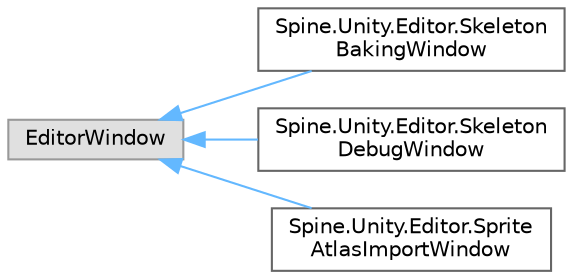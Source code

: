 digraph "类继承关系图"
{
 // LATEX_PDF_SIZE
  bgcolor="transparent";
  edge [fontname=Helvetica,fontsize=10,labelfontname=Helvetica,labelfontsize=10];
  node [fontname=Helvetica,fontsize=10,shape=box,height=0.2,width=0.4];
  rankdir="LR";
  Node0 [id="Node000000",label="EditorWindow",height=0.2,width=0.4,color="grey60", fillcolor="#E0E0E0", style="filled",tooltip=" "];
  Node0 -> Node1 [id="edge3726_Node000000_Node000001",dir="back",color="steelblue1",style="solid",tooltip=" "];
  Node1 [id="Node000001",label="Spine.Unity.Editor.Skeleton\lBakingWindow",height=0.2,width=0.4,color="grey40", fillcolor="white", style="filled",URL="$class_spine_1_1_unity_1_1_editor_1_1_skeleton_baking_window.html",tooltip=" "];
  Node0 -> Node2 [id="edge3727_Node000000_Node000002",dir="back",color="steelblue1",style="solid",tooltip=" "];
  Node2 [id="Node000002",label="Spine.Unity.Editor.Skeleton\lDebugWindow",height=0.2,width=0.4,color="grey40", fillcolor="white", style="filled",URL="$class_spine_1_1_unity_1_1_editor_1_1_skeleton_debug_window.html",tooltip=" "];
  Node0 -> Node3 [id="edge3728_Node000000_Node000003",dir="back",color="steelblue1",style="solid",tooltip=" "];
  Node3 [id="Node000003",label="Spine.Unity.Editor.Sprite\lAtlasImportWindow",height=0.2,width=0.4,color="grey40", fillcolor="white", style="filled",URL="$class_spine_1_1_unity_1_1_editor_1_1_sprite_atlas_import_window.html",tooltip=" "];
}

